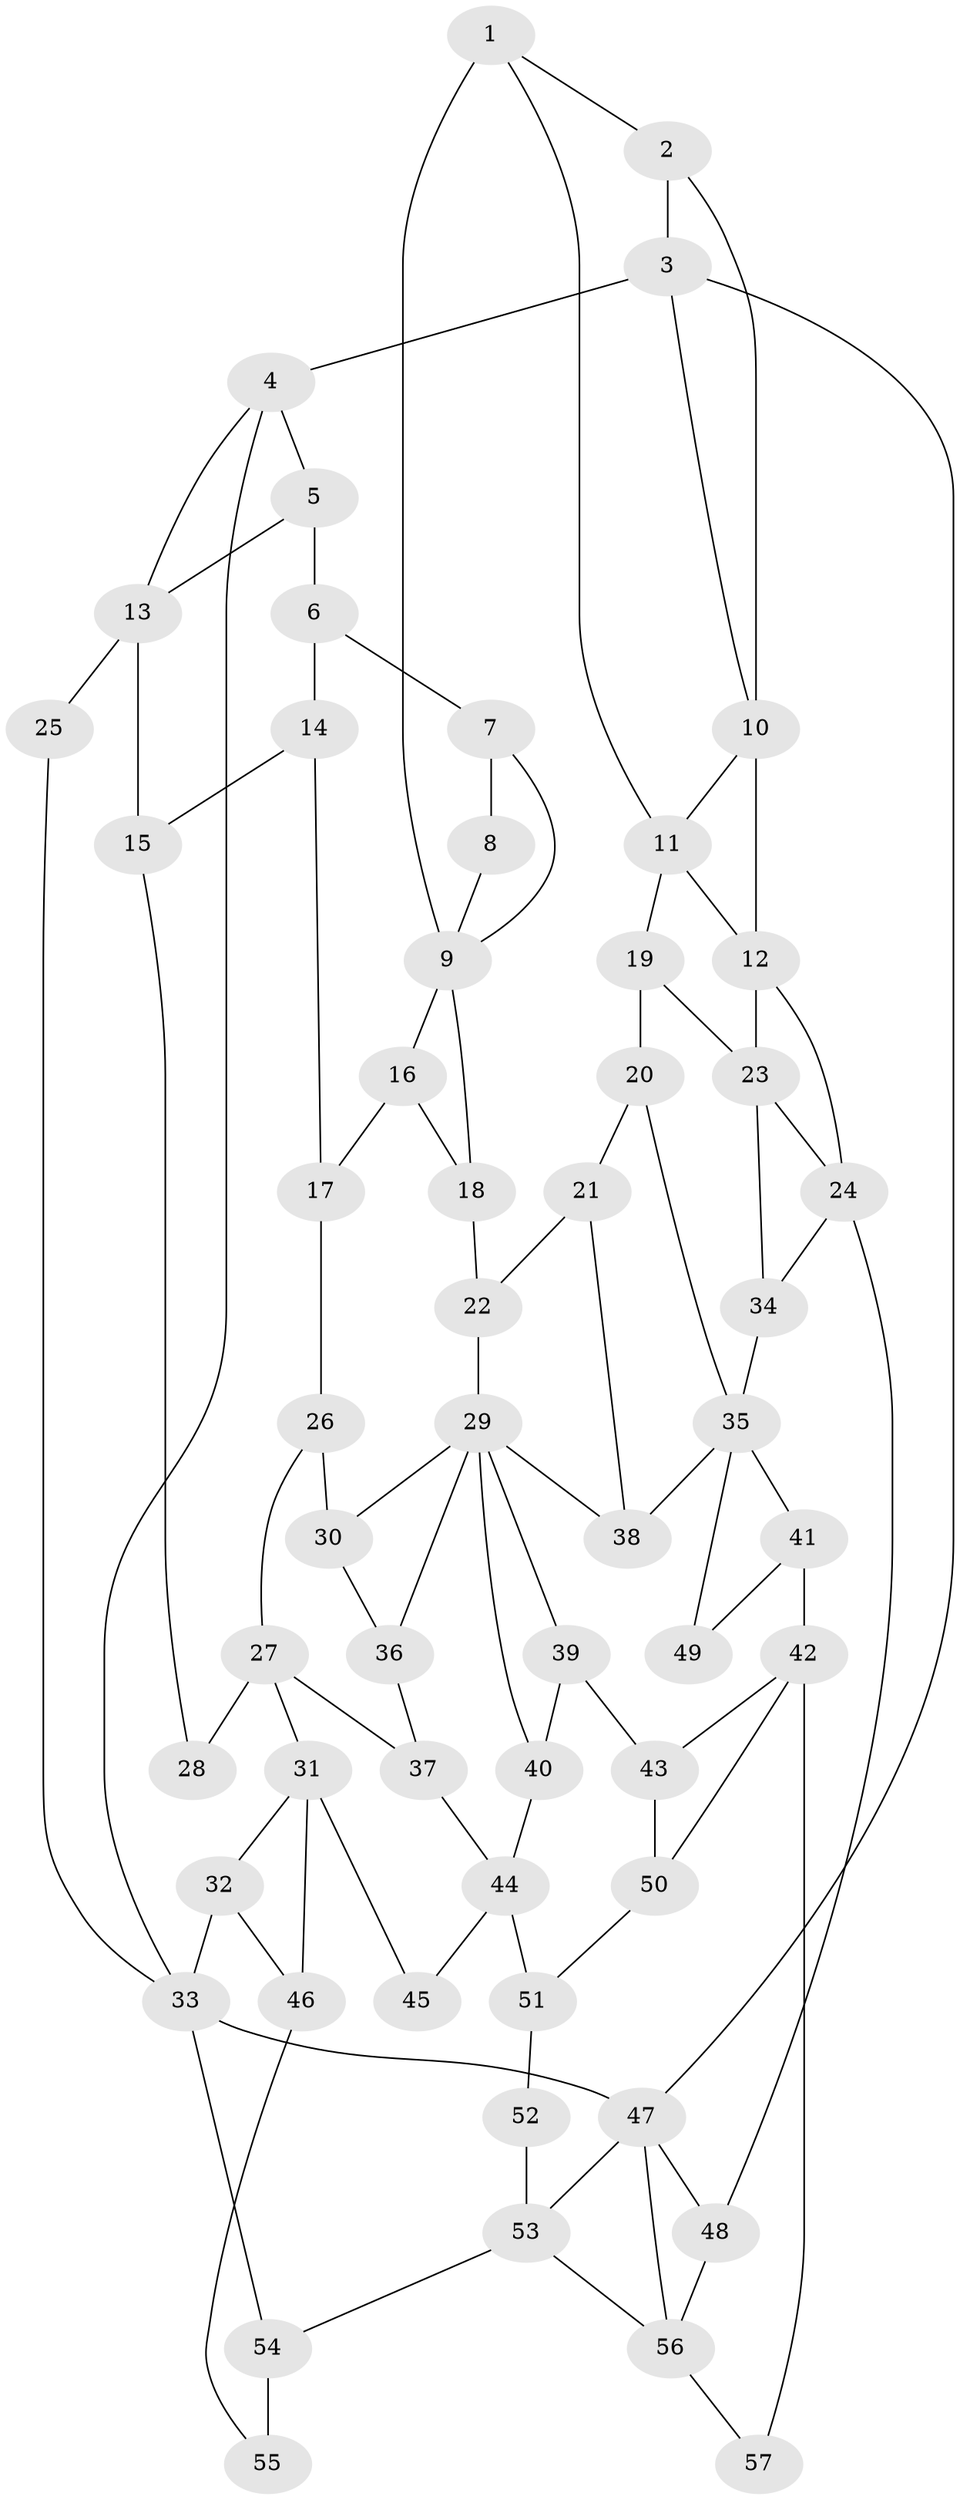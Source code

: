// original degree distribution, {3: 0.02654867256637168, 4: 0.21238938053097345, 6: 0.20353982300884957, 5: 0.5575221238938053}
// Generated by graph-tools (version 1.1) at 2025/38/03/09/25 02:38:31]
// undirected, 57 vertices, 94 edges
graph export_dot {
graph [start="1"]
  node [color=gray90,style=filled];
  1;
  2;
  3;
  4;
  5;
  6;
  7;
  8;
  9;
  10;
  11;
  12;
  13;
  14;
  15;
  16;
  17;
  18;
  19;
  20;
  21;
  22;
  23;
  24;
  25;
  26;
  27;
  28;
  29;
  30;
  31;
  32;
  33;
  34;
  35;
  36;
  37;
  38;
  39;
  40;
  41;
  42;
  43;
  44;
  45;
  46;
  47;
  48;
  49;
  50;
  51;
  52;
  53;
  54;
  55;
  56;
  57;
  1 -- 2 [weight=1.0];
  1 -- 9 [weight=2.0];
  1 -- 11 [weight=1.0];
  2 -- 3 [weight=1.0];
  2 -- 10 [weight=1.0];
  3 -- 4 [weight=1.0];
  3 -- 10 [weight=1.0];
  3 -- 47 [weight=1.0];
  4 -- 5 [weight=1.0];
  4 -- 13 [weight=1.0];
  4 -- 33 [weight=1.0];
  5 -- 6 [weight=1.0];
  5 -- 13 [weight=1.0];
  6 -- 7 [weight=2.0];
  6 -- 14 [weight=1.0];
  7 -- 8 [weight=1.0];
  7 -- 9 [weight=1.0];
  8 -- 9 [weight=1.0];
  9 -- 16 [weight=1.0];
  9 -- 18 [weight=1.0];
  10 -- 11 [weight=1.0];
  10 -- 12 [weight=3.0];
  11 -- 12 [weight=1.0];
  11 -- 19 [weight=1.0];
  12 -- 23 [weight=1.0];
  12 -- 24 [weight=1.0];
  13 -- 15 [weight=1.0];
  13 -- 25 [weight=2.0];
  14 -- 15 [weight=1.0];
  14 -- 17 [weight=1.0];
  15 -- 28 [weight=1.0];
  16 -- 17 [weight=1.0];
  16 -- 18 [weight=1.0];
  17 -- 26 [weight=1.0];
  18 -- 22 [weight=1.0];
  19 -- 20 [weight=1.0];
  19 -- 23 [weight=1.0];
  20 -- 21 [weight=1.0];
  20 -- 35 [weight=1.0];
  21 -- 22 [weight=1.0];
  21 -- 38 [weight=1.0];
  22 -- 29 [weight=1.0];
  23 -- 24 [weight=1.0];
  23 -- 34 [weight=1.0];
  24 -- 34 [weight=1.0];
  24 -- 48 [weight=1.0];
  25 -- 33 [weight=1.0];
  26 -- 27 [weight=1.0];
  26 -- 30 [weight=1.0];
  27 -- 28 [weight=2.0];
  27 -- 31 [weight=2.0];
  27 -- 37 [weight=1.0];
  29 -- 30 [weight=1.0];
  29 -- 36 [weight=1.0];
  29 -- 38 [weight=1.0];
  29 -- 39 [weight=1.0];
  29 -- 40 [weight=1.0];
  30 -- 36 [weight=1.0];
  31 -- 32 [weight=1.0];
  31 -- 45 [weight=1.0];
  31 -- 46 [weight=1.0];
  32 -- 33 [weight=1.0];
  32 -- 46 [weight=1.0];
  33 -- 47 [weight=1.0];
  33 -- 54 [weight=2.0];
  34 -- 35 [weight=2.0];
  35 -- 38 [weight=1.0];
  35 -- 41 [weight=1.0];
  35 -- 49 [weight=1.0];
  36 -- 37 [weight=1.0];
  37 -- 44 [weight=1.0];
  39 -- 40 [weight=1.0];
  39 -- 43 [weight=1.0];
  40 -- 44 [weight=1.0];
  41 -- 42 [weight=2.0];
  41 -- 49 [weight=2.0];
  42 -- 43 [weight=1.0];
  42 -- 50 [weight=1.0];
  42 -- 57 [weight=2.0];
  43 -- 50 [weight=1.0];
  44 -- 45 [weight=2.0];
  44 -- 51 [weight=2.0];
  46 -- 55 [weight=1.0];
  47 -- 48 [weight=1.0];
  47 -- 53 [weight=1.0];
  47 -- 56 [weight=2.0];
  48 -- 56 [weight=1.0];
  50 -- 51 [weight=1.0];
  51 -- 52 [weight=2.0];
  52 -- 53 [weight=2.0];
  53 -- 54 [weight=2.0];
  53 -- 56 [weight=1.0];
  54 -- 55 [weight=2.0];
  56 -- 57 [weight=2.0];
}
